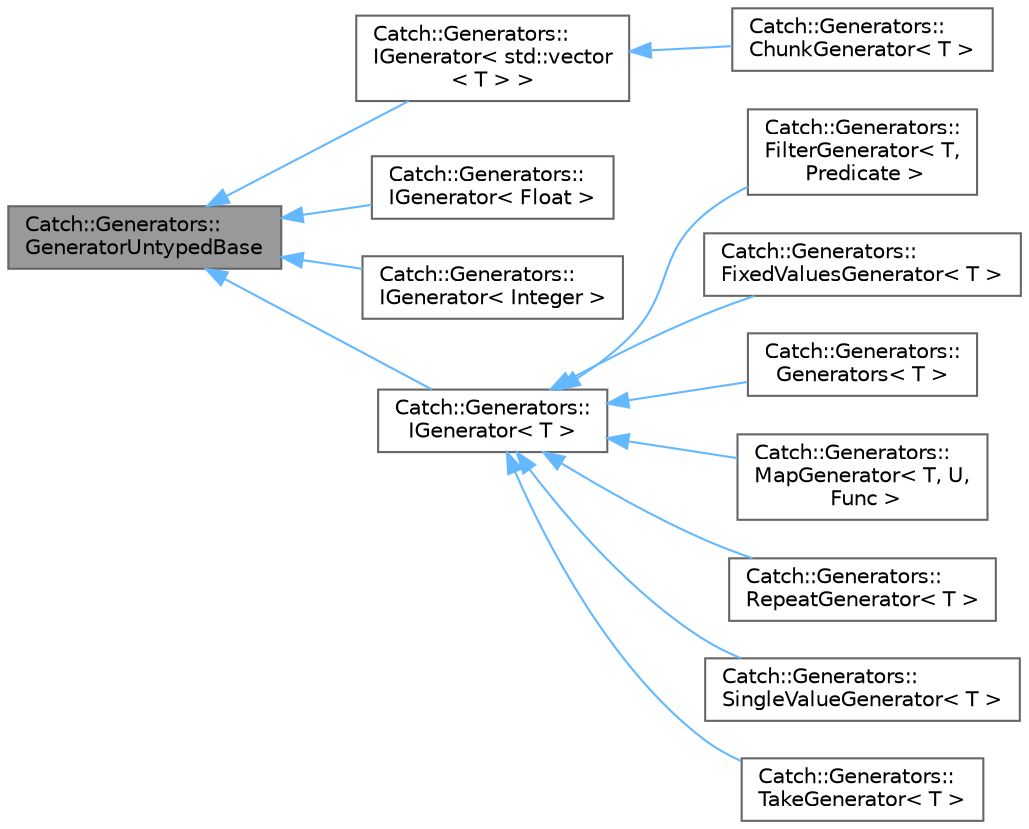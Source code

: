 digraph "Catch::Generators::GeneratorUntypedBase"
{
 // LATEX_PDF_SIZE
  bgcolor="transparent";
  edge [fontname=Helvetica,fontsize=10,labelfontname=Helvetica,labelfontsize=10];
  node [fontname=Helvetica,fontsize=10,shape=box,height=0.2,width=0.4];
  rankdir="LR";
  Node1 [id="Node000001",label="Catch::Generators::\lGeneratorUntypedBase",height=0.2,width=0.4,color="gray40", fillcolor="grey60", style="filled", fontcolor="black",tooltip=" "];
  Node1 -> Node2 [id="edge1_Node000001_Node000002",dir="back",color="steelblue1",style="solid",tooltip=" "];
  Node2 [id="Node000002",label="Catch::Generators::\lIGenerator\< std::vector\l\< T \> \>",height=0.2,width=0.4,color="gray40", fillcolor="white", style="filled",URL="$struct_catch_1_1_generators_1_1_i_generator.html",tooltip=" "];
  Node2 -> Node3 [id="edge2_Node000002_Node000003",dir="back",color="steelblue1",style="solid",tooltip=" "];
  Node3 [id="Node000003",label="Catch::Generators::\lChunkGenerator\< T \>",height=0.2,width=0.4,color="gray40", fillcolor="white", style="filled",URL="$class_catch_1_1_generators_1_1_chunk_generator.html",tooltip=" "];
  Node1 -> Node4 [id="edge3_Node000001_Node000004",dir="back",color="steelblue1",style="solid",tooltip=" "];
  Node4 [id="Node000004",label="Catch::Generators::\lIGenerator\< Float \>",height=0.2,width=0.4,color="gray40", fillcolor="white", style="filled",URL="$struct_catch_1_1_generators_1_1_i_generator.html",tooltip=" "];
  Node1 -> Node5 [id="edge4_Node000001_Node000005",dir="back",color="steelblue1",style="solid",tooltip=" "];
  Node5 [id="Node000005",label="Catch::Generators::\lIGenerator\< Integer \>",height=0.2,width=0.4,color="gray40", fillcolor="white", style="filled",URL="$struct_catch_1_1_generators_1_1_i_generator.html",tooltip=" "];
  Node1 -> Node6 [id="edge5_Node000001_Node000006",dir="back",color="steelblue1",style="solid",tooltip=" "];
  Node6 [id="Node000006",label="Catch::Generators::\lIGenerator\< T \>",height=0.2,width=0.4,color="gray40", fillcolor="white", style="filled",URL="$struct_catch_1_1_generators_1_1_i_generator.html",tooltip=" "];
  Node6 -> Node7 [id="edge6_Node000006_Node000007",dir="back",color="steelblue1",style="solid",tooltip=" "];
  Node7 [id="Node000007",label="Catch::Generators::\lFilterGenerator\< T,\l Predicate \>",height=0.2,width=0.4,color="gray40", fillcolor="white", style="filled",URL="$class_catch_1_1_generators_1_1_filter_generator.html",tooltip=" "];
  Node6 -> Node8 [id="edge7_Node000006_Node000008",dir="back",color="steelblue1",style="solid",tooltip=" "];
  Node8 [id="Node000008",label="Catch::Generators::\lFixedValuesGenerator\< T \>",height=0.2,width=0.4,color="gray40", fillcolor="white", style="filled",URL="$class_catch_1_1_generators_1_1_fixed_values_generator.html",tooltip=" "];
  Node6 -> Node9 [id="edge8_Node000006_Node000009",dir="back",color="steelblue1",style="solid",tooltip=" "];
  Node9 [id="Node000009",label="Catch::Generators::\lGenerators\< T \>",height=0.2,width=0.4,color="gray40", fillcolor="white", style="filled",URL="$class_catch_1_1_generators_1_1_generators.html",tooltip=" "];
  Node6 -> Node10 [id="edge9_Node000006_Node000010",dir="back",color="steelblue1",style="solid",tooltip=" "];
  Node10 [id="Node000010",label="Catch::Generators::\lMapGenerator\< T, U,\l Func \>",height=0.2,width=0.4,color="gray40", fillcolor="white", style="filled",URL="$class_catch_1_1_generators_1_1_map_generator.html",tooltip=" "];
  Node6 -> Node11 [id="edge10_Node000006_Node000011",dir="back",color="steelblue1",style="solid",tooltip=" "];
  Node11 [id="Node000011",label="Catch::Generators::\lRepeatGenerator\< T \>",height=0.2,width=0.4,color="gray40", fillcolor="white", style="filled",URL="$class_catch_1_1_generators_1_1_repeat_generator.html",tooltip=" "];
  Node6 -> Node12 [id="edge11_Node000006_Node000012",dir="back",color="steelblue1",style="solid",tooltip=" "];
  Node12 [id="Node000012",label="Catch::Generators::\lSingleValueGenerator\< T \>",height=0.2,width=0.4,color="gray40", fillcolor="white", style="filled",URL="$class_catch_1_1_generators_1_1_single_value_generator.html",tooltip=" "];
  Node6 -> Node13 [id="edge12_Node000006_Node000013",dir="back",color="steelblue1",style="solid",tooltip=" "];
  Node13 [id="Node000013",label="Catch::Generators::\lTakeGenerator\< T \>",height=0.2,width=0.4,color="gray40", fillcolor="white", style="filled",URL="$class_catch_1_1_generators_1_1_take_generator.html",tooltip=" "];
}
